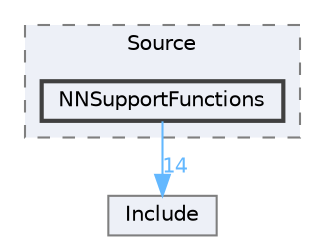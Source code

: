 digraph "Arduino/GetStartedWithMachineLearningOnArduino/tflite-micro-arduino-examples-main/src/third_party/cmsis_nn/Source/NNSupportFunctions"
{
 // LATEX_PDF_SIZE
  bgcolor="transparent";
  edge [fontname=Helvetica,fontsize=10,labelfontname=Helvetica,labelfontsize=10];
  node [fontname=Helvetica,fontsize=10,shape=box,height=0.2,width=0.4];
  compound=true
  subgraph clusterdir_3f3bc32bb09c71fe7748f5d361525a5c {
    graph [ bgcolor="#edf0f7", pencolor="grey50", label="Source", fontname=Helvetica,fontsize=10 style="filled,dashed", URL="dir_3f3bc32bb09c71fe7748f5d361525a5c.html",tooltip=""]
  dir_4751f369de5a59ffba1785ba1fd1b826 [label="NNSupportFunctions", fillcolor="#edf0f7", color="grey25", style="filled,bold", URL="dir_4751f369de5a59ffba1785ba1fd1b826.html",tooltip=""];
  }
  dir_1a4997e63d356e45cdc4e66c4ea7b18a [label="Include", fillcolor="#edf0f7", color="grey50", style="filled", URL="dir_1a4997e63d356e45cdc4e66c4ea7b18a.html",tooltip=""];
  dir_4751f369de5a59ffba1785ba1fd1b826->dir_1a4997e63d356e45cdc4e66c4ea7b18a [headlabel="14", labeldistance=1.5 headhref="dir_000219_000136.html" href="dir_000219_000136.html" color="steelblue1" fontcolor="steelblue1"];
}
